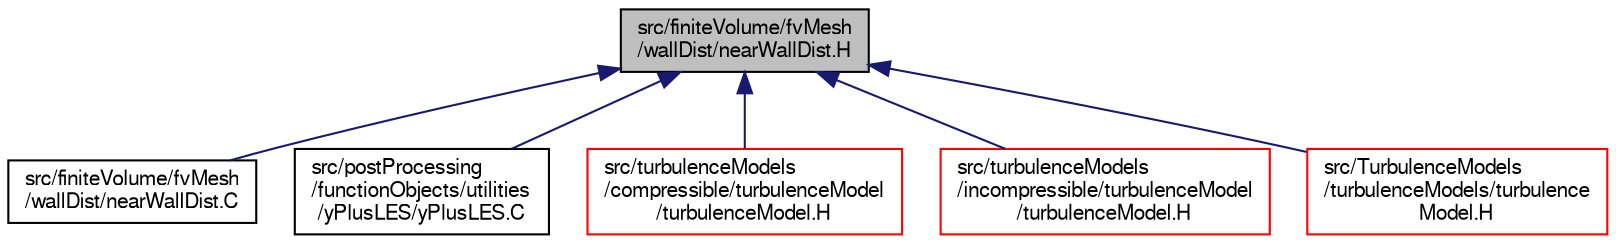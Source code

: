 digraph "src/finiteVolume/fvMesh/wallDist/nearWallDist.H"
{
  bgcolor="transparent";
  edge [fontname="FreeSans",fontsize="10",labelfontname="FreeSans",labelfontsize="10"];
  node [fontname="FreeSans",fontsize="10",shape=record];
  Node300 [label="src/finiteVolume/fvMesh\l/wallDist/nearWallDist.H",height=0.2,width=0.4,color="black", fillcolor="grey75", style="filled", fontcolor="black"];
  Node300 -> Node301 [dir="back",color="midnightblue",fontsize="10",style="solid",fontname="FreeSans"];
  Node301 [label="src/finiteVolume/fvMesh\l/wallDist/nearWallDist.C",height=0.2,width=0.4,color="black",URL="$a03710.html"];
  Node300 -> Node302 [dir="back",color="midnightblue",fontsize="10",style="solid",fontname="FreeSans"];
  Node302 [label="src/postProcessing\l/functionObjects/utilities\l/yPlusLES/yPlusLES.C",height=0.2,width=0.4,color="black",URL="$a39647.html"];
  Node300 -> Node303 [dir="back",color="midnightblue",fontsize="10",style="solid",fontname="FreeSans"];
  Node303 [label="src/turbulenceModels\l/compressible/turbulenceModel\l/turbulenceModel.H",height=0.2,width=0.4,color="red",URL="$a40268.html"];
  Node300 -> Node305 [dir="back",color="midnightblue",fontsize="10",style="solid",fontname="FreeSans"];
  Node305 [label="src/turbulenceModels\l/incompressible/turbulenceModel\l/turbulenceModel.H",height=0.2,width=0.4,color="red",URL="$a40271.html"];
  Node300 -> Node363 [dir="back",color="midnightblue",fontsize="10",style="solid",fontname="FreeSans"];
  Node363 [label="src/TurbulenceModels\l/turbulenceModels/turbulence\lModel.H",height=0.2,width=0.4,color="red",URL="$a40274.html"];
}
